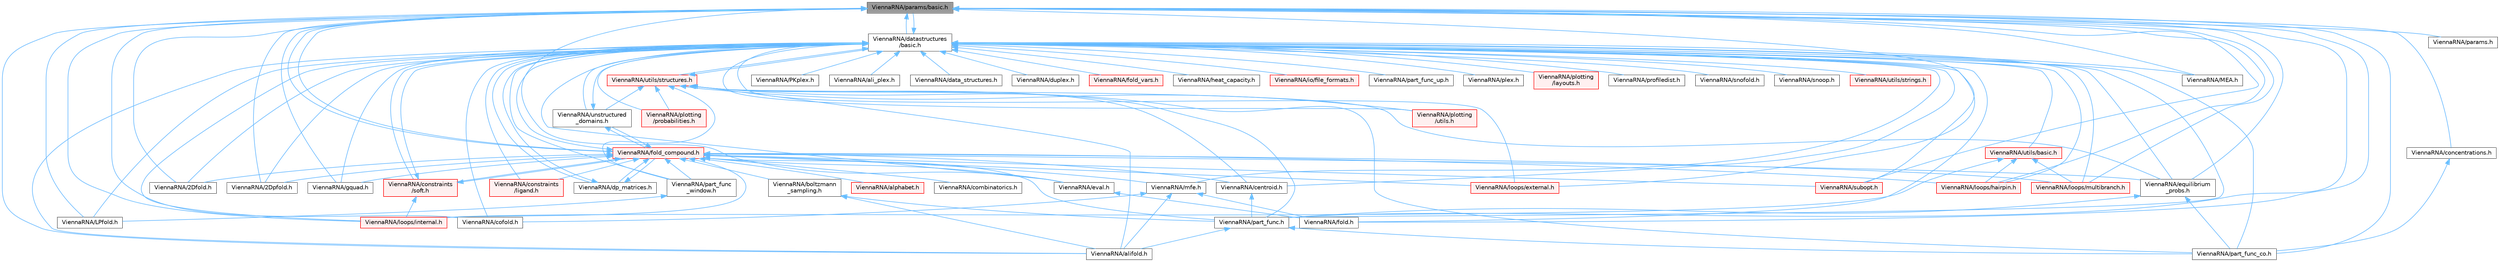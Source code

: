 digraph "ViennaRNA/params/basic.h"
{
 // INTERACTIVE_SVG=YES
 // LATEX_PDF_SIZE
  bgcolor="transparent";
  edge [fontname=Helvetica,fontsize=10,labelfontname=Helvetica,labelfontsize=10];
  node [fontname=Helvetica,fontsize=10,shape=box,height=0.2,width=0.4];
  Node1 [label="ViennaRNA/params/basic.h",height=0.2,width=0.4,color="gray40", fillcolor="grey60", style="filled", fontcolor="black",tooltip="Functions to deal with sets of energy parameters."];
  Node1 -> Node2 [dir="back",color="steelblue1",style="solid"];
  Node2 [label="ViennaRNA/2Dfold.h",height=0.2,width=0.4,color="grey40", fillcolor="white", style="filled",URL="$2Dfold_8h.html",tooltip="MFE structures for base pair distance classes."];
  Node1 -> Node3 [dir="back",color="steelblue1",style="solid"];
  Node3 [label="ViennaRNA/2Dpfold.h",height=0.2,width=0.4,color="grey40", fillcolor="white", style="filled",URL="$2Dpfold_8h.html",tooltip="Partition function implementations for base pair distance classes."];
  Node1 -> Node4 [dir="back",color="steelblue1",style="solid"];
  Node4 [label="ViennaRNA/LPfold.h",height=0.2,width=0.4,color="grey40", fillcolor="white", style="filled",URL="$LPfold_8h.html",tooltip="Partition function and equilibrium probability implementation for the sliding window algorithm."];
  Node1 -> Node5 [dir="back",color="steelblue1",style="solid"];
  Node5 [label="ViennaRNA/MEA.h",height=0.2,width=0.4,color="grey40", fillcolor="white", style="filled",URL="$MEA_8h.html",tooltip="Computes a MEA (maximum expected accuracy) structure."];
  Node1 -> Node6 [dir="back",color="steelblue1",style="solid"];
  Node6 [label="ViennaRNA/alifold.h",height=0.2,width=0.4,color="grey40", fillcolor="white", style="filled",URL="$alifold_8h.html",tooltip="Functions for comparative structure prediction using RNA sequence alignments."];
  Node1 -> Node7 [dir="back",color="steelblue1",style="solid"];
  Node7 [label="ViennaRNA/cofold.h",height=0.2,width=0.4,color="grey40", fillcolor="white", style="filled",URL="$cofold_8h.html",tooltip="MFE implementations for RNA-RNA interaction."];
  Node1 -> Node8 [dir="back",color="steelblue1",style="solid"];
  Node8 [label="ViennaRNA/concentrations.h",height=0.2,width=0.4,color="grey40", fillcolor="white", style="filled",URL="$concentrations_8h.html",tooltip="Concentration computations for RNA-RNA interactions."];
  Node8 -> Node9 [dir="back",color="steelblue1",style="solid"];
  Node9 [label="ViennaRNA/part_func_co.h",height=0.2,width=0.4,color="grey40", fillcolor="white", style="filled",URL="$part__func__co_8h.html",tooltip="Partition function for two RNA sequences."];
  Node1 -> Node10 [dir="back",color="steelblue1",style="solid"];
  Node10 [label="ViennaRNA/datastructures\l/basic.h",height=0.2,width=0.4,color="grey40", fillcolor="white", style="filled",URL="$datastructures_2basic_8h.html",tooltip="Various data structures and pre-processor macros."];
  Node10 -> Node2 [dir="back",color="steelblue1",style="solid"];
  Node10 -> Node3 [dir="back",color="steelblue1",style="solid"];
  Node10 -> Node4 [dir="back",color="steelblue1",style="solid"];
  Node10 -> Node5 [dir="back",color="steelblue1",style="solid"];
  Node10 -> Node11 [dir="back",color="steelblue1",style="solid"];
  Node11 [label="ViennaRNA/PKplex.h",height=0.2,width=0.4,color="grey40", fillcolor="white", style="filled",URL="$PKplex_8h_source.html",tooltip=" "];
  Node10 -> Node12 [dir="back",color="steelblue1",style="solid"];
  Node12 [label="ViennaRNA/ali_plex.h",height=0.2,width=0.4,color="grey40", fillcolor="white", style="filled",URL="$ali__plex_8h_source.html",tooltip=" "];
  Node10 -> Node6 [dir="back",color="steelblue1",style="solid"];
  Node10 -> Node13 [dir="back",color="steelblue1",style="solid"];
  Node13 [label="ViennaRNA/centroid.h",height=0.2,width=0.4,color="grey40", fillcolor="white", style="filled",URL="$centroid_8h.html",tooltip="Centroid structure computation."];
  Node13 -> Node14 [dir="back",color="steelblue1",style="solid"];
  Node14 [label="ViennaRNA/part_func.h",height=0.2,width=0.4,color="grey40", fillcolor="white", style="filled",URL="$part__func_8h.html",tooltip="Partition function implementations."];
  Node14 -> Node6 [dir="back",color="steelblue1",style="solid"];
  Node14 -> Node9 [dir="back",color="steelblue1",style="solid"];
  Node10 -> Node7 [dir="back",color="steelblue1",style="solid"];
  Node10 -> Node15 [dir="back",color="steelblue1",style="solid"];
  Node15 [label="ViennaRNA/constraints\l/ligand.h",height=0.2,width=0.4,color="red", fillcolor="#FFF0F0", style="filled",URL="$ligand_8h.html",tooltip="Functions for incorporation of ligands binding to hairpin and interior loop motifs using the soft con..."];
  Node10 -> Node18 [dir="back",color="steelblue1",style="solid"];
  Node18 [label="ViennaRNA/constraints\l/soft.h",height=0.2,width=0.4,color="red", fillcolor="#FFF0F0", style="filled",URL="$soft_8h.html",tooltip="Functions and data structures for secondary structure soft constraints."];
  Node18 -> Node10 [dir="back",color="steelblue1",style="solid"];
  Node18 -> Node20 [dir="back",color="steelblue1",style="solid"];
  Node20 [label="ViennaRNA/fold_compound.h",height=0.2,width=0.4,color="red", fillcolor="#FFF0F0", style="filled",URL="$fold__compound_8h.html",tooltip="The Basic Fold Compound API."];
  Node20 -> Node2 [dir="back",color="steelblue1",style="solid"];
  Node20 -> Node3 [dir="back",color="steelblue1",style="solid"];
  Node20 -> Node21 [dir="back",color="steelblue1",style="solid"];
  Node21 [label="ViennaRNA/alphabet.h",height=0.2,width=0.4,color="red", fillcolor="#FFF0F0", style="filled",URL="$alphabet_8h.html",tooltip="Functions to process, convert, and generally handle different nucleotide and/or base pair alphabets."];
  Node20 -> Node23 [dir="back",color="steelblue1",style="solid"];
  Node23 [label="ViennaRNA/boltzmann\l_sampling.h",height=0.2,width=0.4,color="grey40", fillcolor="white", style="filled",URL="$boltzmann__sampling_8h.html",tooltip="Boltzmann Sampling of secondary structures from the ensemble."];
  Node23 -> Node6 [dir="back",color="steelblue1",style="solid"];
  Node23 -> Node14 [dir="back",color="steelblue1",style="solid"];
  Node20 -> Node13 [dir="back",color="steelblue1",style="solid"];
  Node20 -> Node24 [dir="back",color="steelblue1",style="solid"];
  Node24 [label="ViennaRNA/combinatorics.h",height=0.2,width=0.4,color="grey40", fillcolor="white", style="filled",URL="$combinatorics_8h.html",tooltip="Various implementations that deal with combinatorial aspects of objects."];
  Node20 -> Node15 [dir="back",color="steelblue1",style="solid"];
  Node20 -> Node18 [dir="back",color="steelblue1",style="solid"];
  Node20 -> Node10 [dir="back",color="steelblue1",style="solid"];
  Node20 -> Node35 [dir="back",color="steelblue1",style="solid"];
  Node35 [label="ViennaRNA/dp_matrices.h",height=0.2,width=0.4,color="grey40", fillcolor="white", style="filled",URL="$dp__matrices_8h.html",tooltip="Functions to deal with standard dynamic programming (DP) matrices."];
  Node35 -> Node10 [dir="back",color="steelblue1",style="solid"];
  Node35 -> Node20 [dir="back",color="steelblue1",style="solid"];
  Node20 -> Node36 [dir="back",color="steelblue1",style="solid"];
  Node36 [label="ViennaRNA/equilibrium\l_probs.h",height=0.2,width=0.4,color="grey40", fillcolor="white", style="filled",URL="$equilibrium__probs_8h.html",tooltip="Equilibrium Probability implementations."];
  Node36 -> Node14 [dir="back",color="steelblue1",style="solid"];
  Node36 -> Node9 [dir="back",color="steelblue1",style="solid"];
  Node20 -> Node37 [dir="back",color="steelblue1",style="solid"];
  Node37 [label="ViennaRNA/eval.h",height=0.2,width=0.4,color="grey40", fillcolor="white", style="filled",URL="$eval_8h.html",tooltip="Functions and variables related to energy evaluation of sequence/structure pairs."];
  Node37 -> Node38 [dir="back",color="steelblue1",style="solid"];
  Node38 [label="ViennaRNA/fold.h",height=0.2,width=0.4,color="grey40", fillcolor="white", style="filled",URL="$fold_8h.html",tooltip="MFE calculations for single RNA sequences."];
  Node20 -> Node39 [dir="back",color="steelblue1",style="solid"];
  Node39 [label="ViennaRNA/gquad.h",height=0.2,width=0.4,color="grey40", fillcolor="white", style="filled",URL="$gquad_8h.html",tooltip="G-quadruplexes."];
  Node20 -> Node48 [dir="back",color="steelblue1",style="solid"];
  Node48 [label="ViennaRNA/loops/external.h",height=0.2,width=0.4,color="red", fillcolor="#FFF0F0", style="filled",URL="$external_8h.html",tooltip="Energy evaluation of exterior loops for MFE and partition function calculations."];
  Node20 -> Node50 [dir="back",color="steelblue1",style="solid"];
  Node50 [label="ViennaRNA/loops/hairpin.h",height=0.2,width=0.4,color="red", fillcolor="#FFF0F0", style="filled",URL="$hairpin_8h.html",tooltip="Energy evaluation of hairpin loops for MFE and partition function calculations."];
  Node20 -> Node31 [dir="back",color="steelblue1",style="solid"];
  Node31 [label="ViennaRNA/loops/internal.h",height=0.2,width=0.4,color="red", fillcolor="#FFF0F0", style="filled",URL="$internal_8h.html",tooltip="Energy evaluation of interior loops for MFE and partition function calculations."];
  Node20 -> Node52 [dir="back",color="steelblue1",style="solid"];
  Node52 [label="ViennaRNA/loops/multibranch.h",height=0.2,width=0.4,color="red", fillcolor="#FFF0F0", style="filled",URL="$multibranch_8h.html",tooltip="Energy evaluation of multibranch loops for MFE and partition function calculations."];
  Node20 -> Node54 [dir="back",color="steelblue1",style="solid"];
  Node54 [label="ViennaRNA/mfe.h",height=0.2,width=0.4,color="grey40", fillcolor="white", style="filled",URL="$mfe_8h.html",tooltip="Compute Minimum Free energy (MFE) and backtrace corresponding secondary structures from RNA sequence ..."];
  Node54 -> Node6 [dir="back",color="steelblue1",style="solid"];
  Node54 -> Node7 [dir="back",color="steelblue1",style="solid"];
  Node54 -> Node38 [dir="back",color="steelblue1",style="solid"];
  Node20 -> Node1 [dir="back",color="steelblue1",style="solid"];
  Node20 -> Node14 [dir="back",color="steelblue1",style="solid"];
  Node20 -> Node58 [dir="back",color="steelblue1",style="solid"];
  Node58 [label="ViennaRNA/part_func\l_window.h",height=0.2,width=0.4,color="grey40", fillcolor="white", style="filled",URL="$part__func__window_8h.html",tooltip="Partition function and equilibrium probability implementation for the sliding window algorithm."];
  Node58 -> Node4 [dir="back",color="steelblue1",style="solid"];
  Node20 -> Node63 [dir="back",color="steelblue1",style="solid"];
  Node63 [label="ViennaRNA/subopt.h",height=0.2,width=0.4,color="red", fillcolor="#FFF0F0", style="filled",URL="$subopt_8h.html",tooltip="RNAsubopt and density of states declarations."];
  Node20 -> Node65 [dir="back",color="steelblue1",style="solid"];
  Node65 [label="ViennaRNA/unstructured\l_domains.h",height=0.2,width=0.4,color="grey40", fillcolor="white", style="filled",URL="$unstructured__domains_8h.html",tooltip="Functions to modify unstructured domains, e.g. to incorporate ligands binding to unpaired stretches."];
  Node65 -> Node10 [dir="back",color="steelblue1",style="solid"];
  Node65 -> Node20 [dir="back",color="steelblue1",style="solid"];
  Node18 -> Node31 [dir="back",color="steelblue1",style="solid"];
  Node10 -> Node68 [dir="back",color="steelblue1",style="solid"];
  Node68 [label="ViennaRNA/data_structures.h",height=0.2,width=0.4,color="grey40", fillcolor="white", style="filled",URL="$data__structures_8h.html",tooltip="Use ViennaRNA/datastructures/basic.h instead."];
  Node10 -> Node35 [dir="back",color="steelblue1",style="solid"];
  Node10 -> Node69 [dir="back",color="steelblue1",style="solid"];
  Node69 [label="ViennaRNA/duplex.h",height=0.2,width=0.4,color="grey40", fillcolor="white", style="filled",URL="$duplex_8h.html",tooltip="Functions for simple RNA-RNA duplex interactions."];
  Node10 -> Node36 [dir="back",color="steelblue1",style="solid"];
  Node10 -> Node37 [dir="back",color="steelblue1",style="solid"];
  Node10 -> Node38 [dir="back",color="steelblue1",style="solid"];
  Node10 -> Node70 [dir="back",color="steelblue1",style="solid"];
  Node70 [label="ViennaRNA/fold_vars.h",height=0.2,width=0.4,color="red", fillcolor="#FFF0F0", style="filled",URL="$fold__vars_8h.html",tooltip="Here all all declarations of the global variables used throughout RNAlib."];
  Node10 -> Node39 [dir="back",color="steelblue1",style="solid"];
  Node10 -> Node72 [dir="back",color="steelblue1",style="solid"];
  Node72 [label="ViennaRNA/heat_capacity.h",height=0.2,width=0.4,color="grey40", fillcolor="white", style="filled",URL="$heat__capacity_8h.html",tooltip="Compute heat capacity for an RNA."];
  Node10 -> Node73 [dir="back",color="steelblue1",style="solid"];
  Node73 [label="ViennaRNA/io/file_formats.h",height=0.2,width=0.4,color="red", fillcolor="#FFF0F0", style="filled",URL="$io_2file__formats_8h.html",tooltip="Read and write different file formats for RNA sequences, structures."];
  Node10 -> Node48 [dir="back",color="steelblue1",style="solid"];
  Node10 -> Node50 [dir="back",color="steelblue1",style="solid"];
  Node10 -> Node31 [dir="back",color="steelblue1",style="solid"];
  Node10 -> Node52 [dir="back",color="steelblue1",style="solid"];
  Node10 -> Node54 [dir="back",color="steelblue1",style="solid"];
  Node10 -> Node1 [dir="back",color="steelblue1",style="solid"];
  Node10 -> Node14 [dir="back",color="steelblue1",style="solid"];
  Node10 -> Node9 [dir="back",color="steelblue1",style="solid"];
  Node10 -> Node75 [dir="back",color="steelblue1",style="solid"];
  Node75 [label="ViennaRNA/part_func_up.h",height=0.2,width=0.4,color="grey40", fillcolor="white", style="filled",URL="$part__func__up_8h.html",tooltip="Implementations for accessibility and RNA-RNA interaction as a stepwise process."];
  Node10 -> Node58 [dir="back",color="steelblue1",style="solid"];
  Node10 -> Node76 [dir="back",color="steelblue1",style="solid"];
  Node76 [label="ViennaRNA/plex.h",height=0.2,width=0.4,color="grey40", fillcolor="white", style="filled",URL="$plex_8h_source.html",tooltip=" "];
  Node10 -> Node77 [dir="back",color="steelblue1",style="solid"];
  Node77 [label="ViennaRNA/plotting\l/layouts.h",height=0.2,width=0.4,color="red", fillcolor="#FFF0F0", style="filled",URL="$layouts_8h.html",tooltip="Secondary structure plot layout algorithms."];
  Node10 -> Node82 [dir="back",color="steelblue1",style="solid"];
  Node82 [label="ViennaRNA/plotting\l/probabilities.h",height=0.2,width=0.4,color="red", fillcolor="#FFF0F0", style="filled",URL="$probabilities_8h.html",tooltip="Various functions for plotting RNA secondary structures, dot-plots and other visualizations."];
  Node10 -> Node83 [dir="back",color="steelblue1",style="solid"];
  Node83 [label="ViennaRNA/plotting\l/utils.h",height=0.2,width=0.4,color="red", fillcolor="#FFF0F0", style="filled",URL="$plotting_2utils_8h.html",tooltip="Various utilities to assist in plotting secondary structures and consensus structures."];
  Node10 -> Node85 [dir="back",color="steelblue1",style="solid"];
  Node85 [label="ViennaRNA/profiledist.h",height=0.2,width=0.4,color="grey40", fillcolor="white", style="filled",URL="$profiledist_8h.html",tooltip=" "];
  Node10 -> Node86 [dir="back",color="steelblue1",style="solid"];
  Node86 [label="ViennaRNA/snofold.h",height=0.2,width=0.4,color="grey40", fillcolor="white", style="filled",URL="$snofold_8h_source.html",tooltip=" "];
  Node10 -> Node87 [dir="back",color="steelblue1",style="solid"];
  Node87 [label="ViennaRNA/snoop.h",height=0.2,width=0.4,color="grey40", fillcolor="white", style="filled",URL="$snoop_8h_source.html",tooltip=" "];
  Node10 -> Node63 [dir="back",color="steelblue1",style="solid"];
  Node10 -> Node65 [dir="back",color="steelblue1",style="solid"];
  Node10 -> Node88 [dir="back",color="steelblue1",style="solid"];
  Node88 [label="ViennaRNA/utils/basic.h",height=0.2,width=0.4,color="red", fillcolor="#FFF0F0", style="filled",URL="$utils_2basic_8h.html",tooltip="General utility- and helper-functions used throughout the ViennaRNA Package."];
  Node88 -> Node50 [dir="back",color="steelblue1",style="solid"];
  Node88 -> Node31 [dir="back",color="steelblue1",style="solid"];
  Node88 -> Node52 [dir="back",color="steelblue1",style="solid"];
  Node10 -> Node90 [dir="back",color="steelblue1",style="solid"];
  Node90 [label="ViennaRNA/utils/strings.h",height=0.2,width=0.4,color="red", fillcolor="#FFF0F0", style="filled",URL="$strings_8h.html",tooltip="General utility- and helper-functions for RNA sequence and structure strings used throughout the Vien..."];
  Node10 -> Node92 [dir="back",color="steelblue1",style="solid"];
  Node92 [label="ViennaRNA/utils/structures.h",height=0.2,width=0.4,color="red", fillcolor="#FFF0F0", style="filled",URL="$utils_2structures_8h.html",tooltip="Various utility- and helper-functions for secondary structure parsing, converting,..."];
  Node92 -> Node6 [dir="back",color="steelblue1",style="solid"];
  Node92 -> Node13 [dir="back",color="steelblue1",style="solid"];
  Node92 -> Node10 [dir="back",color="steelblue1",style="solid"];
  Node92 -> Node36 [dir="back",color="steelblue1",style="solid"];
  Node92 -> Node14 [dir="back",color="steelblue1",style="solid"];
  Node92 -> Node9 [dir="back",color="steelblue1",style="solid"];
  Node92 -> Node58 [dir="back",color="steelblue1",style="solid"];
  Node92 -> Node82 [dir="back",color="steelblue1",style="solid"];
  Node92 -> Node83 [dir="back",color="steelblue1",style="solid"];
  Node92 -> Node65 [dir="back",color="steelblue1",style="solid"];
  Node1 -> Node36 [dir="back",color="steelblue1",style="solid"];
  Node1 -> Node37 [dir="back",color="steelblue1",style="solid"];
  Node1 -> Node38 [dir="back",color="steelblue1",style="solid"];
  Node1 -> Node20 [dir="back",color="steelblue1",style="solid"];
  Node1 -> Node39 [dir="back",color="steelblue1",style="solid"];
  Node1 -> Node48 [dir="back",color="steelblue1",style="solid"];
  Node1 -> Node50 [dir="back",color="steelblue1",style="solid"];
  Node1 -> Node31 [dir="back",color="steelblue1",style="solid"];
  Node1 -> Node52 [dir="back",color="steelblue1",style="solid"];
  Node1 -> Node94 [dir="back",color="steelblue1",style="solid"];
  Node94 [label="ViennaRNA/params.h",height=0.2,width=0.4,color="grey40", fillcolor="white", style="filled",URL="$params_8h.html",tooltip="Use ViennaRNA/params/basic.h instead."];
  Node1 -> Node14 [dir="back",color="steelblue1",style="solid"];
  Node1 -> Node9 [dir="back",color="steelblue1",style="solid"];
  Node1 -> Node63 [dir="back",color="steelblue1",style="solid"];
}
